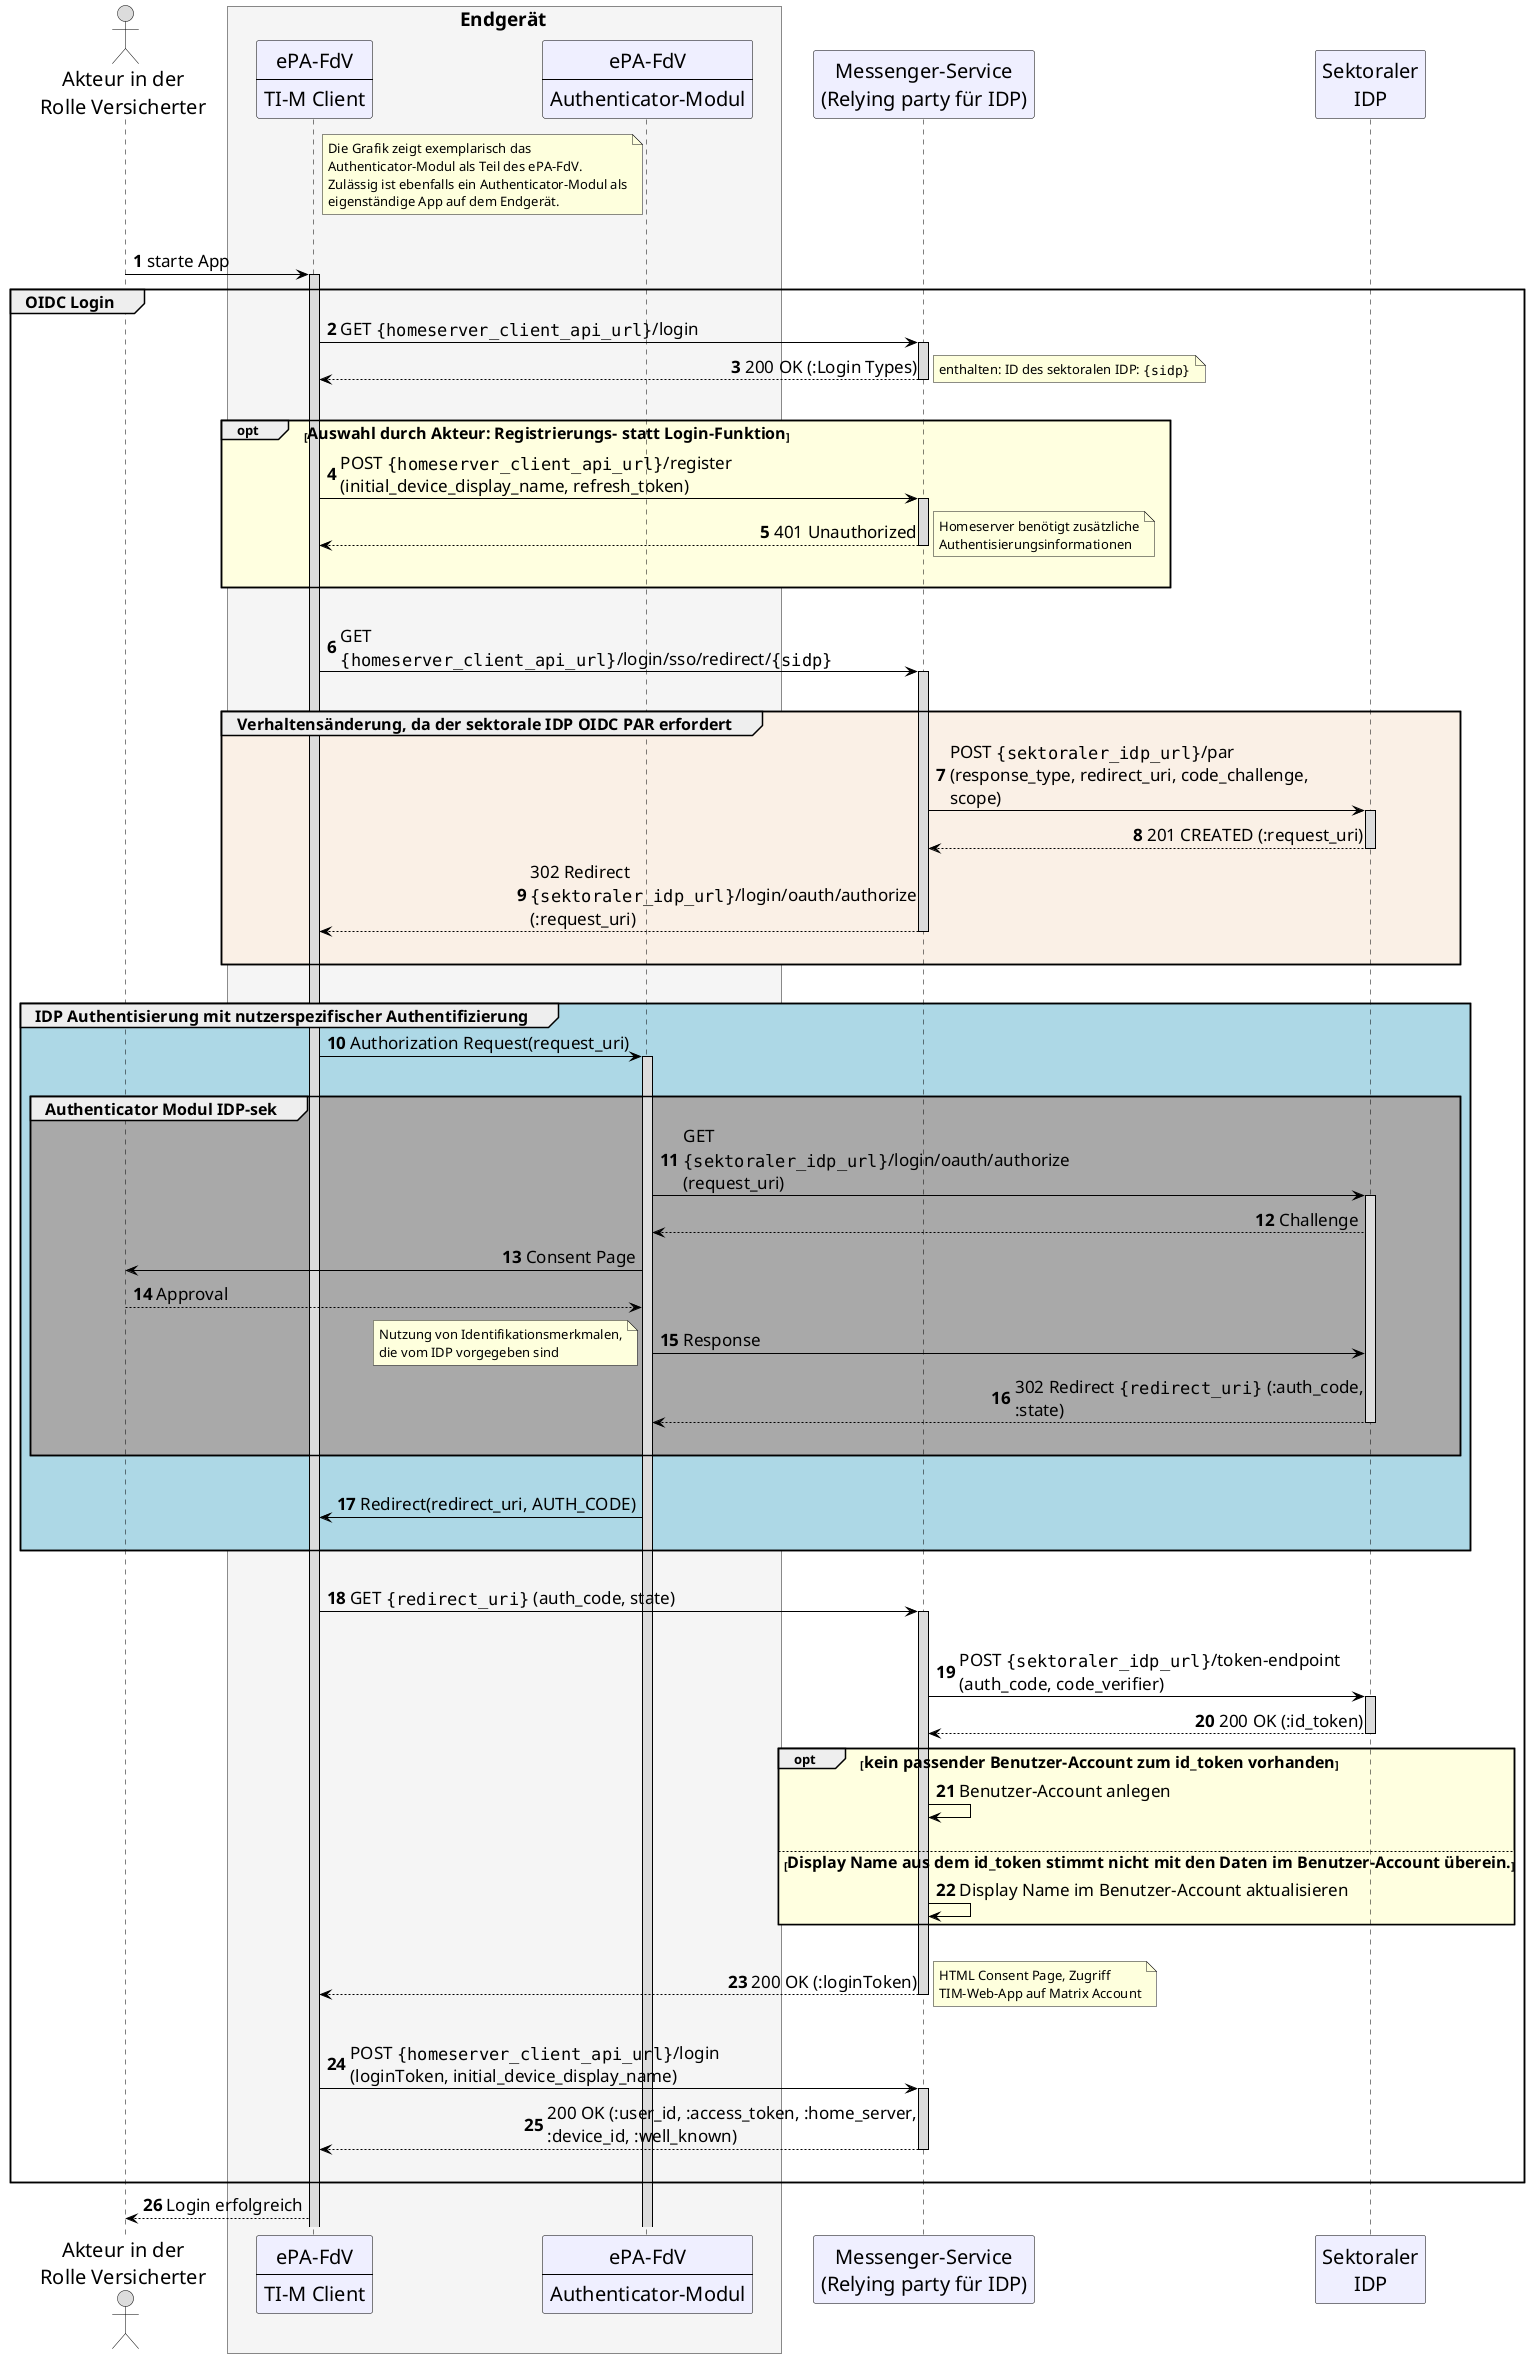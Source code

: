 @startuml
skinparam sequenceMessageAlign direction
skinparam WrapWidth 300
skinparam BoxPadding 1
skinparam ParticipantPadding 25
skinparam sequenceReferenceHeaderBackgroundColor palegreen
scale max 2048 width
skinparam maxMessageSize 400

skinparam sequence {
ArrowColor black
ArrowFontSize 17
ActorBorderColor black
LifeLineBorderColor black
LifeLineBackgroundColor Gainsboro

ParticipantBorderColor Motivation
ParticipantBackgroundColor Motivation
ParticipantFontSize 20
ParticipantFontColor black
ParticipantBorderColor Black
ParticipantBackgroundColor MOTIVATION

ActorBackgroundColor Gainsboro
ActorFontColor black
ActorFontSize 20
}

autonumber

actor us as "Akteur in der\nRolle Versicherter"
box <size:19>Endgerät</size> #WhiteSmoke
    participant app [
      ePA-FdV
      ----
      TI-M Client
    ]
     participant auth [
      ePA-FdV
      ----
      Authenticator-Modul
    ]
end box
note left of auth
Die Grafik zeigt exemplarisch das Authenticator-Modul als Teil des ePA-FdV. Zulässig ist ebenfalls ein Authenticator-Modul als eigenständige App auf dem Endgerät.
end note
participant hs as "Messenger-Service\n(Relying party für IDP)"

participant idp as "Sektoraler\nIDP"

|||

us -> app: starte App

activate app
  group <size:16>OIDC Login</size>
    app -> hs ++: GET ""{homeserver_client_api_url}""/login
    hs --> app --: 200 OK (:Login Types)
    note right
    enthalten: ID des sektoralen IDP: ""{sidp}""
    end note
    |||
    opt #LightYellow <size:16>Auswahl durch Akteur: Registrierungs- statt Login-Funktion</size>
    app -> hs ++: POST ""{homeserver_client_api_url}""/register (initial_device_display_name, refresh_token)
    hs --> app --: 401 Unauthorized
    note right
    Homeserver benötigt zusätzliche Authentisierungsinformationen
    end note
    |||
    end
    |||
    app -> hs++: GET ""{homeserver_client_api_url}""/login/sso/redirect/""{sidp}""
    |||
    group #Linen <size:16>Verhaltensänderung, da der sektorale IDP OIDC PAR erfordert</size>
      hs -> idp ++: POST ""{sektoraler_idp_url}""/par (response_type, redirect_uri, code_challenge, scope)
      idp --> hs --: 201 CREATED (:request_uri)
      hs --> app --: 302 Redirect ""{sektoraler_idp_url}""/login/oauth/authorize (:request_uri)
      |||
    end
    |||
    group #LightBlue <size:16>IDP Authentisierung mit nutzerspezifischer Authentifizierung</size>
      app -> auth ++ : Authorization Request(request_uri)
      
      |||
      group #DarkGray <size:16>Authenticator Modul IDP-sek</size>
        auth -> idp ++: GET ""{sektoraler_idp_url}""/login/oauth/authorize (request_uri)
        idp --> auth: Challenge
        auth -> us: Consent Page
        us --> auth: Approval
        auth -> idp: Response
        note left
        Nutzung von Identifikationsmerkmalen,
        die vom IDP vorgegeben sind
        end note
        idp --> auth --: 302 Redirect ""{redirect_uri}"" (:auth_code, :state)
      |||
      end
      |||
      auth ->app: Redirect(redirect_uri, AUTH_CODE)
      |||
    end
    |||
    app -> hs ++: GET ""{redirect_uri}"" (auth_code, state)
    |||
    hs -> idp ++: POST ""{sektoraler_idp_url}""/token-endpoint (auth_code, code_verifier)
    idp --> hs --: 200 OK (:id_token)
    opt #LightYellow <size:16>kein passender Benutzer-Account zum id_token vorhanden</size>
    hs -> hs: Benutzer-Account anlegen
    |||
    else <size:16>Display Name aus dem id_token stimmt nicht mit den Daten im Benutzer-Account überein.</size>
    hs -> hs: Display Name im Benutzer-Account aktualisieren
    end
    |||
    hs --> app --: 200 OK (:loginToken)
    note right
    HTML Consent Page, Zugriff
    TIM-Web-App auf Matrix Account
    end note
    |||
    app -> hs ++: POST ""{homeserver_client_api_url}""/login (loginToken, initial_device_display_name)
    hs --> app --: 200 OK (:user_id, :access_token, :home_server, :device_id, :well_known)
    |||
  end
  app --> us: Login erfolgreich
@enduml
